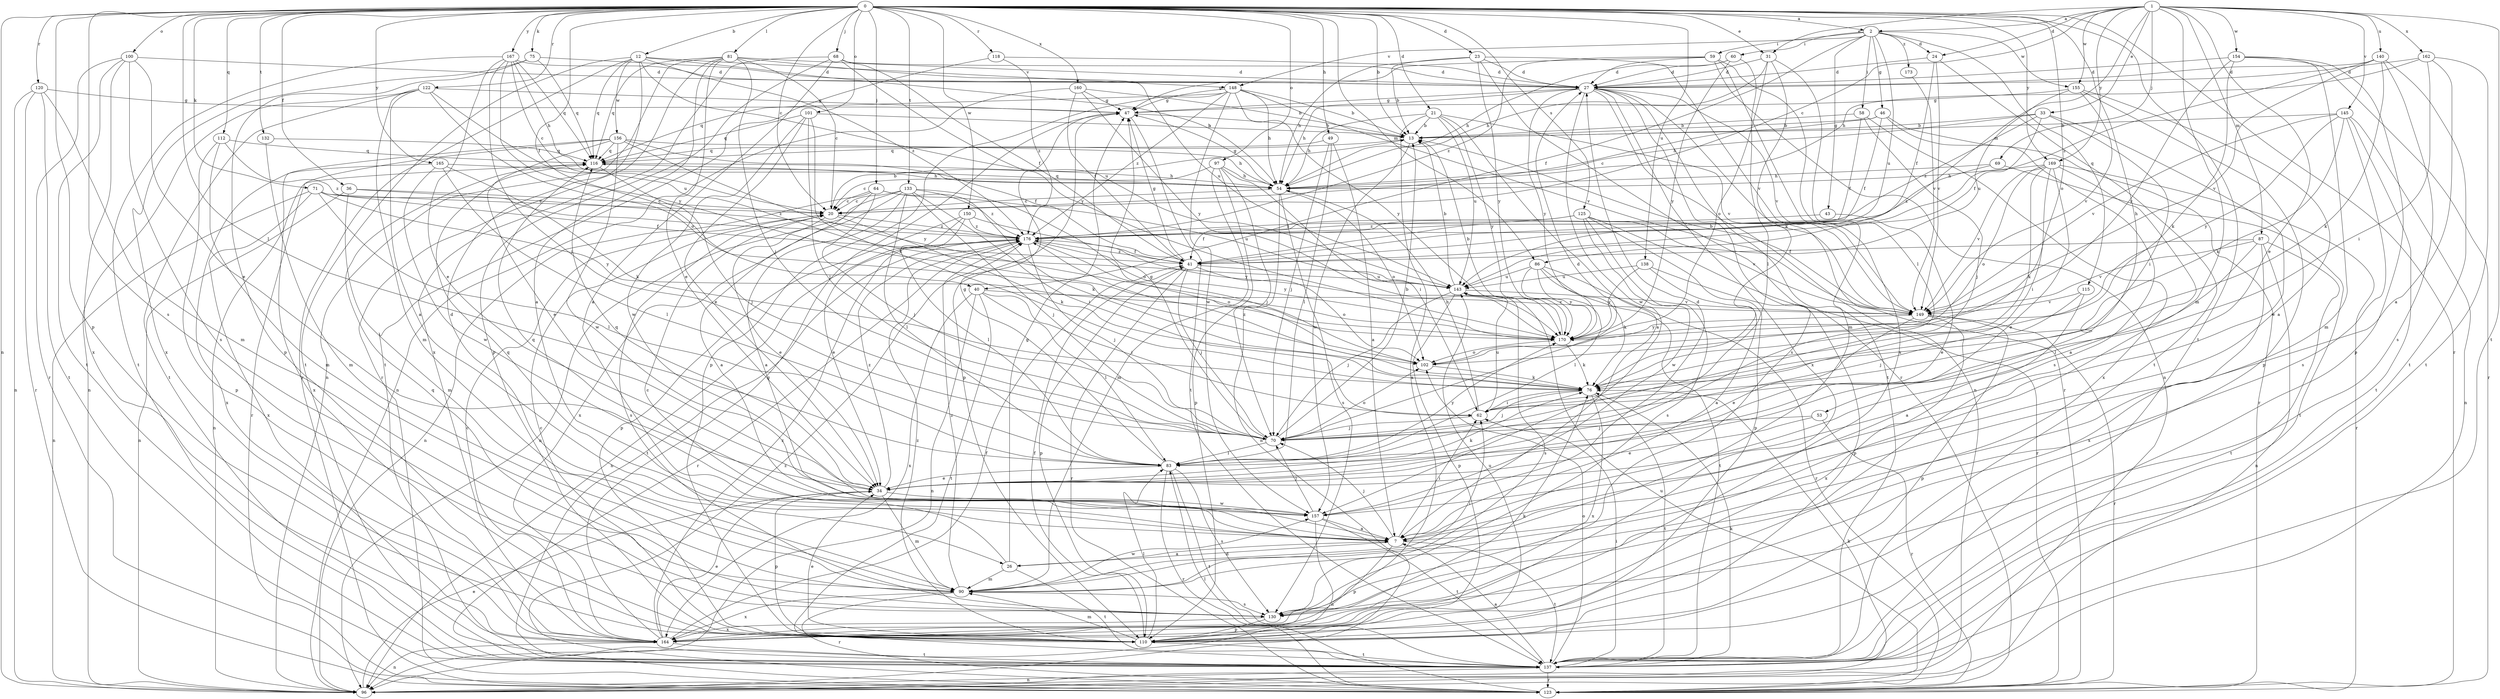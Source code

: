 strict digraph  {
0;
1;
2;
7;
12;
13;
20;
21;
23;
24;
26;
27;
31;
33;
34;
36;
40;
41;
43;
46;
47;
49;
53;
54;
58;
59;
60;
62;
64;
68;
69;
70;
71;
75;
76;
81;
83;
86;
87;
90;
96;
97;
100;
101;
102;
110;
112;
115;
116;
118;
120;
122;
123;
125;
130;
132;
133;
137;
138;
140;
143;
145;
148;
149;
150;
154;
155;
156;
157;
160;
162;
164;
165;
167;
169;
170;
173;
176;
0 -> 2  [label=a];
0 -> 12  [label=b];
0 -> 13  [label=b];
0 -> 20  [label=c];
0 -> 21  [label=d];
0 -> 23  [label=d];
0 -> 31  [label=e];
0 -> 36  [label=f];
0 -> 40  [label=f];
0 -> 49  [label=h];
0 -> 53  [label=h];
0 -> 64  [label=j];
0 -> 68  [label=j];
0 -> 71  [label=k];
0 -> 75  [label=k];
0 -> 81  [label=l];
0 -> 83  [label=l];
0 -> 86  [label=m];
0 -> 96  [label=n];
0 -> 97  [label=o];
0 -> 100  [label=o];
0 -> 101  [label=o];
0 -> 102  [label=o];
0 -> 110  [label=p];
0 -> 112  [label=q];
0 -> 118  [label=r];
0 -> 120  [label=r];
0 -> 122  [label=r];
0 -> 123  [label=r];
0 -> 125  [label=s];
0 -> 130  [label=s];
0 -> 132  [label=t];
0 -> 133  [label=t];
0 -> 137  [label=t];
0 -> 138  [label=u];
0 -> 150  [label=w];
0 -> 160  [label=x];
0 -> 165  [label=y];
0 -> 167  [label=y];
0 -> 169  [label=y];
1 -> 2  [label=a];
1 -> 20  [label=c];
1 -> 24  [label=d];
1 -> 31  [label=e];
1 -> 33  [label=e];
1 -> 34  [label=e];
1 -> 69  [label=j];
1 -> 86  [label=m];
1 -> 87  [label=m];
1 -> 90  [label=m];
1 -> 137  [label=t];
1 -> 140  [label=u];
1 -> 145  [label=v];
1 -> 154  [label=w];
1 -> 155  [label=w];
1 -> 162  [label=x];
1 -> 169  [label=y];
2 -> 24  [label=d];
2 -> 40  [label=f];
2 -> 43  [label=g];
2 -> 46  [label=g];
2 -> 58  [label=i];
2 -> 59  [label=i];
2 -> 60  [label=i];
2 -> 115  [label=q];
2 -> 143  [label=u];
2 -> 148  [label=v];
2 -> 155  [label=w];
2 -> 173  [label=z];
7 -> 26  [label=d];
7 -> 62  [label=i];
7 -> 70  [label=j];
7 -> 110  [label=p];
7 -> 116  [label=q];
7 -> 137  [label=t];
12 -> 26  [label=d];
12 -> 54  [label=h];
12 -> 116  [label=q];
12 -> 123  [label=r];
12 -> 137  [label=t];
12 -> 143  [label=u];
12 -> 148  [label=v];
12 -> 156  [label=w];
12 -> 176  [label=z];
13 -> 116  [label=q];
13 -> 157  [label=w];
20 -> 13  [label=b];
20 -> 34  [label=e];
20 -> 76  [label=k];
20 -> 130  [label=s];
20 -> 176  [label=z];
21 -> 7  [label=a];
21 -> 13  [label=b];
21 -> 54  [label=h];
21 -> 143  [label=u];
21 -> 149  [label=v];
21 -> 164  [label=x];
21 -> 170  [label=y];
23 -> 13  [label=b];
23 -> 27  [label=d];
23 -> 54  [label=h];
23 -> 123  [label=r];
23 -> 149  [label=v];
23 -> 170  [label=y];
24 -> 27  [label=d];
24 -> 41  [label=f];
24 -> 137  [label=t];
24 -> 149  [label=v];
26 -> 7  [label=a];
26 -> 20  [label=c];
26 -> 47  [label=g];
26 -> 90  [label=m];
26 -> 137  [label=t];
27 -> 47  [label=g];
27 -> 54  [label=h];
27 -> 96  [label=n];
27 -> 123  [label=r];
27 -> 130  [label=s];
27 -> 137  [label=t];
27 -> 149  [label=v];
27 -> 157  [label=w];
27 -> 164  [label=x];
27 -> 170  [label=y];
31 -> 27  [label=d];
31 -> 54  [label=h];
31 -> 76  [label=k];
31 -> 83  [label=l];
31 -> 102  [label=o];
33 -> 13  [label=b];
33 -> 41  [label=f];
33 -> 54  [label=h];
33 -> 62  [label=i];
33 -> 157  [label=w];
33 -> 176  [label=z];
34 -> 76  [label=k];
34 -> 90  [label=m];
34 -> 110  [label=p];
34 -> 116  [label=q];
34 -> 157  [label=w];
34 -> 176  [label=z];
36 -> 20  [label=c];
36 -> 90  [label=m];
36 -> 96  [label=n];
36 -> 176  [label=z];
40 -> 62  [label=i];
40 -> 83  [label=l];
40 -> 96  [label=n];
40 -> 137  [label=t];
40 -> 149  [label=v];
40 -> 164  [label=x];
41 -> 47  [label=g];
41 -> 70  [label=j];
41 -> 102  [label=o];
41 -> 110  [label=p];
41 -> 123  [label=r];
41 -> 143  [label=u];
41 -> 176  [label=z];
43 -> 34  [label=e];
43 -> 176  [label=z];
46 -> 13  [label=b];
46 -> 20  [label=c];
46 -> 41  [label=f];
46 -> 123  [label=r];
46 -> 130  [label=s];
47 -> 13  [label=b];
47 -> 110  [label=p];
47 -> 137  [label=t];
49 -> 7  [label=a];
49 -> 70  [label=j];
49 -> 83  [label=l];
49 -> 116  [label=q];
53 -> 34  [label=e];
53 -> 70  [label=j];
53 -> 123  [label=r];
54 -> 20  [label=c];
54 -> 47  [label=g];
54 -> 96  [label=n];
54 -> 102  [label=o];
54 -> 116  [label=q];
54 -> 130  [label=s];
58 -> 13  [label=b];
58 -> 41  [label=f];
58 -> 70  [label=j];
58 -> 164  [label=x];
59 -> 27  [label=d];
59 -> 47  [label=g];
59 -> 90  [label=m];
59 -> 96  [label=n];
59 -> 164  [label=x];
59 -> 176  [label=z];
60 -> 27  [label=d];
60 -> 54  [label=h];
60 -> 83  [label=l];
60 -> 170  [label=y];
62 -> 54  [label=h];
62 -> 70  [label=j];
62 -> 143  [label=u];
64 -> 7  [label=a];
64 -> 20  [label=c];
64 -> 70  [label=j];
64 -> 96  [label=n];
64 -> 143  [label=u];
64 -> 176  [label=z];
68 -> 7  [label=a];
68 -> 27  [label=d];
68 -> 41  [label=f];
68 -> 110  [label=p];
68 -> 164  [label=x];
68 -> 170  [label=y];
69 -> 54  [label=h];
69 -> 137  [label=t];
69 -> 176  [label=z];
70 -> 13  [label=b];
70 -> 27  [label=d];
70 -> 47  [label=g];
70 -> 83  [label=l];
70 -> 102  [label=o];
71 -> 20  [label=c];
71 -> 41  [label=f];
71 -> 83  [label=l];
71 -> 96  [label=n];
71 -> 164  [label=x];
71 -> 170  [label=y];
75 -> 27  [label=d];
75 -> 110  [label=p];
75 -> 116  [label=q];
75 -> 164  [label=x];
76 -> 62  [label=i];
76 -> 70  [label=j];
76 -> 137  [label=t];
76 -> 164  [label=x];
76 -> 176  [label=z];
81 -> 7  [label=a];
81 -> 20  [label=c];
81 -> 27  [label=d];
81 -> 34  [label=e];
81 -> 70  [label=j];
81 -> 96  [label=n];
81 -> 116  [label=q];
81 -> 123  [label=r];
81 -> 143  [label=u];
83 -> 34  [label=e];
83 -> 47  [label=g];
83 -> 123  [label=r];
83 -> 130  [label=s];
83 -> 137  [label=t];
83 -> 170  [label=y];
86 -> 76  [label=k];
86 -> 83  [label=l];
86 -> 123  [label=r];
86 -> 137  [label=t];
86 -> 143  [label=u];
86 -> 170  [label=y];
87 -> 41  [label=f];
87 -> 83  [label=l];
87 -> 96  [label=n];
87 -> 137  [label=t];
87 -> 149  [label=v];
87 -> 164  [label=x];
90 -> 62  [label=i];
90 -> 123  [label=r];
90 -> 130  [label=s];
90 -> 157  [label=w];
90 -> 164  [label=x];
90 -> 176  [label=z];
96 -> 34  [label=e];
96 -> 76  [label=k];
97 -> 20  [label=c];
97 -> 54  [label=h];
97 -> 62  [label=i];
97 -> 70  [label=j];
97 -> 90  [label=m];
97 -> 110  [label=p];
100 -> 27  [label=d];
100 -> 34  [label=e];
100 -> 123  [label=r];
100 -> 130  [label=s];
100 -> 137  [label=t];
100 -> 164  [label=x];
101 -> 13  [label=b];
101 -> 34  [label=e];
101 -> 70  [label=j];
101 -> 76  [label=k];
101 -> 116  [label=q];
101 -> 157  [label=w];
102 -> 76  [label=k];
110 -> 20  [label=c];
110 -> 34  [label=e];
110 -> 41  [label=f];
110 -> 83  [label=l];
110 -> 90  [label=m];
110 -> 137  [label=t];
110 -> 143  [label=u];
110 -> 176  [label=z];
112 -> 90  [label=m];
112 -> 110  [label=p];
112 -> 116  [label=q];
112 -> 176  [label=z];
115 -> 7  [label=a];
115 -> 70  [label=j];
115 -> 149  [label=v];
116 -> 54  [label=h];
116 -> 70  [label=j];
116 -> 96  [label=n];
118 -> 27  [label=d];
118 -> 137  [label=t];
118 -> 176  [label=z];
120 -> 47  [label=g];
120 -> 90  [label=m];
120 -> 96  [label=n];
120 -> 123  [label=r];
120 -> 137  [label=t];
122 -> 7  [label=a];
122 -> 47  [label=g];
122 -> 90  [label=m];
122 -> 96  [label=n];
122 -> 102  [label=o];
122 -> 137  [label=t];
122 -> 143  [label=u];
123 -> 83  [label=l];
123 -> 143  [label=u];
123 -> 176  [label=z];
125 -> 41  [label=f];
125 -> 110  [label=p];
125 -> 123  [label=r];
125 -> 130  [label=s];
125 -> 149  [label=v];
125 -> 157  [label=w];
125 -> 176  [label=z];
130 -> 110  [label=p];
130 -> 116  [label=q];
130 -> 164  [label=x];
132 -> 90  [label=m];
132 -> 116  [label=q];
133 -> 7  [label=a];
133 -> 20  [label=c];
133 -> 62  [label=i];
133 -> 70  [label=j];
133 -> 76  [label=k];
133 -> 83  [label=l];
133 -> 96  [label=n];
133 -> 102  [label=o];
133 -> 164  [label=x];
137 -> 7  [label=a];
137 -> 62  [label=i];
137 -> 76  [label=k];
137 -> 96  [label=n];
137 -> 102  [label=o];
137 -> 123  [label=r];
138 -> 7  [label=a];
138 -> 110  [label=p];
138 -> 143  [label=u];
138 -> 170  [label=y];
140 -> 27  [label=d];
140 -> 76  [label=k];
140 -> 130  [label=s];
140 -> 137  [label=t];
140 -> 149  [label=v];
140 -> 176  [label=z];
143 -> 13  [label=b];
143 -> 70  [label=j];
143 -> 110  [label=p];
143 -> 130  [label=s];
143 -> 149  [label=v];
145 -> 13  [label=b];
145 -> 76  [label=k];
145 -> 96  [label=n];
145 -> 130  [label=s];
145 -> 137  [label=t];
145 -> 149  [label=v];
145 -> 170  [label=y];
148 -> 13  [label=b];
148 -> 47  [label=g];
148 -> 54  [label=h];
148 -> 110  [label=p];
148 -> 116  [label=q];
148 -> 149  [label=v];
148 -> 157  [label=w];
148 -> 170  [label=y];
148 -> 176  [label=z];
149 -> 13  [label=b];
149 -> 34  [label=e];
149 -> 110  [label=p];
149 -> 123  [label=r];
149 -> 164  [label=x];
149 -> 170  [label=y];
150 -> 34  [label=e];
150 -> 83  [label=l];
150 -> 110  [label=p];
150 -> 170  [label=y];
150 -> 176  [label=z];
154 -> 27  [label=d];
154 -> 76  [label=k];
154 -> 90  [label=m];
154 -> 110  [label=p];
154 -> 123  [label=r];
154 -> 170  [label=y];
155 -> 7  [label=a];
155 -> 47  [label=g];
155 -> 110  [label=p];
155 -> 143  [label=u];
155 -> 149  [label=v];
156 -> 34  [label=e];
156 -> 41  [label=f];
156 -> 54  [label=h];
156 -> 116  [label=q];
156 -> 123  [label=r];
156 -> 157  [label=w];
156 -> 164  [label=x];
156 -> 170  [label=y];
157 -> 7  [label=a];
157 -> 27  [label=d];
157 -> 70  [label=j];
157 -> 96  [label=n];
157 -> 116  [label=q];
157 -> 137  [label=t];
160 -> 13  [label=b];
160 -> 41  [label=f];
160 -> 47  [label=g];
160 -> 96  [label=n];
160 -> 170  [label=y];
162 -> 7  [label=a];
162 -> 27  [label=d];
162 -> 54  [label=h];
162 -> 62  [label=i];
162 -> 137  [label=t];
164 -> 20  [label=c];
164 -> 34  [label=e];
164 -> 41  [label=f];
164 -> 47  [label=g];
164 -> 76  [label=k];
164 -> 96  [label=n];
164 -> 137  [label=t];
164 -> 176  [label=z];
165 -> 54  [label=h];
165 -> 76  [label=k];
165 -> 83  [label=l];
165 -> 157  [label=w];
165 -> 164  [label=x];
167 -> 20  [label=c];
167 -> 27  [label=d];
167 -> 34  [label=e];
167 -> 54  [label=h];
167 -> 70  [label=j];
167 -> 116  [label=q];
167 -> 137  [label=t];
167 -> 170  [label=y];
169 -> 7  [label=a];
169 -> 34  [label=e];
169 -> 54  [label=h];
169 -> 62  [label=i];
169 -> 76  [label=k];
169 -> 102  [label=o];
169 -> 123  [label=r];
169 -> 149  [label=v];
170 -> 13  [label=b];
170 -> 76  [label=k];
170 -> 102  [label=o];
173 -> 149  [label=v];
176 -> 41  [label=f];
176 -> 70  [label=j];
176 -> 96  [label=n];
176 -> 102  [label=o];
176 -> 123  [label=r];
176 -> 137  [label=t];
176 -> 170  [label=y];
}
